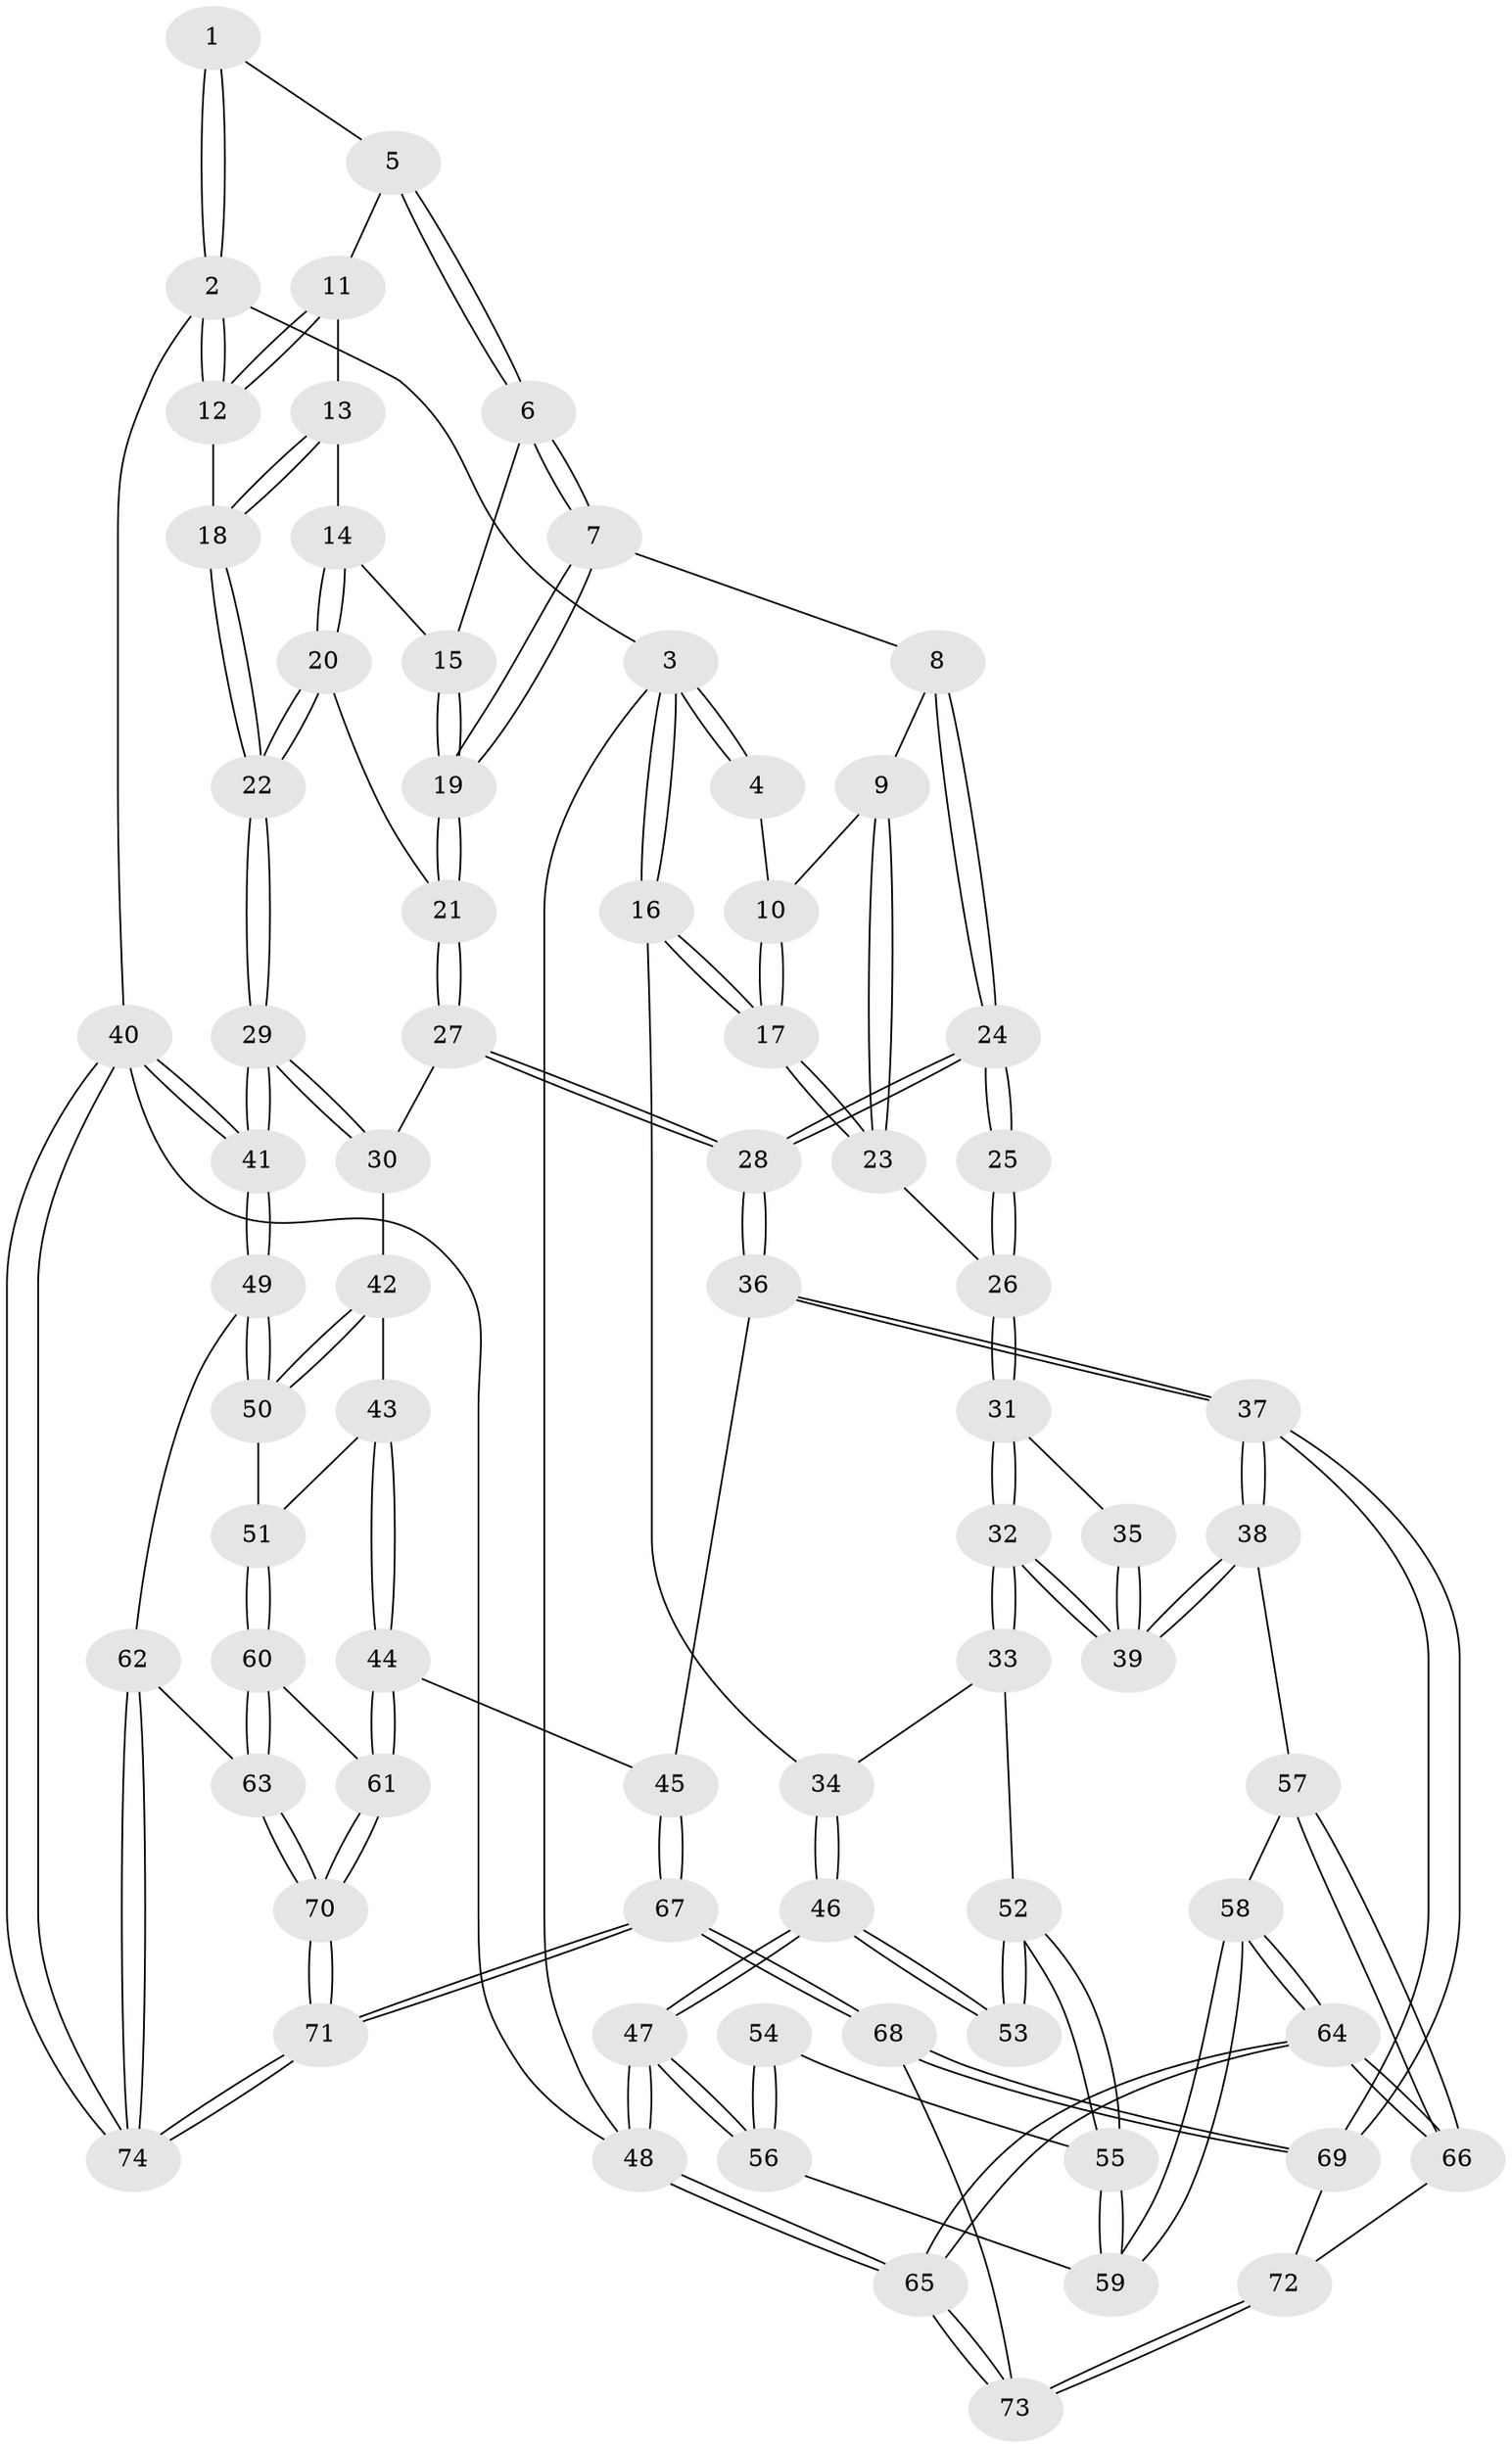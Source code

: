 // coarse degree distribution, {3: 0.045454545454545456, 5: 0.4318181818181818, 4: 0.3409090909090909, 6: 0.13636363636363635, 8: 0.022727272727272728, 9: 0.022727272727272728}
// Generated by graph-tools (version 1.1) at 2025/06/03/04/25 22:06:43]
// undirected, 74 vertices, 182 edges
graph export_dot {
graph [start="1"]
  node [color=gray90,style=filled];
  1 [pos="+0.5106724824606997+0"];
  2 [pos="+1+0"];
  3 [pos="+0+0"];
  4 [pos="+0.379825214065356+0"];
  5 [pos="+0.5333935358406694+0"];
  6 [pos="+0.5496916507363916+0.13300779918157807"];
  7 [pos="+0.49647887844795735+0.30534258161329964"];
  8 [pos="+0.4699647094178573+0.3280477715997188"];
  9 [pos="+0.41329629185840205+0.3271987163497498"];
  10 [pos="+0.28154458953584366+0.11192308149889718"];
  11 [pos="+0.738304105448806+0.11039373082989302"];
  12 [pos="+1+0"];
  13 [pos="+0.7822374159763085+0.20710592770958758"];
  14 [pos="+0.7761760887351498+0.2216896082919917"];
  15 [pos="+0.6517215593977531+0.21675771088585938"];
  16 [pos="+0+0.3457073249471225"];
  17 [pos="+0.05043773423128221+0.31511455867549076"];
  18 [pos="+1+0"];
  19 [pos="+0.6789170772606942+0.3686094246278923"];
  20 [pos="+0.7862955344210766+0.2957277269778599"];
  21 [pos="+0.7206563161348873+0.40464755666456637"];
  22 [pos="+1+0.30926174142397167"];
  23 [pos="+0.267887637468931+0.4072179277161967"];
  24 [pos="+0.5152912803777611+0.5322886263291419"];
  25 [pos="+0.39146506555124544+0.500249137531539"];
  26 [pos="+0.2712658886791037+0.4149794092375504"];
  27 [pos="+0.7317459776606519+0.46664456948936756"];
  28 [pos="+0.5641970722774732+0.5968497700130648"];
  29 [pos="+1+0.5354999210875432"];
  30 [pos="+0.9272082638952396+0.5399328492113937"];
  31 [pos="+0.2715900805771891+0.5939091312104648"];
  32 [pos="+0.2637415696153486+0.6488277675211616"];
  33 [pos="+0.23637295071018954+0.6492952894668182"];
  34 [pos="+0+0.37055189538572947"];
  35 [pos="+0.36872794771447504+0.532334446390458"];
  36 [pos="+0.5364339585460093+0.73587797278581"];
  37 [pos="+0.4212855006048995+0.7689023597919221"];
  38 [pos="+0.4198709468312325+0.7683678056242803"];
  39 [pos="+0.3553497027112774+0.715227174364095"];
  40 [pos="+1+1"];
  41 [pos="+1+0.759757213214956"];
  42 [pos="+0.8066827521683492+0.6818849019766811"];
  43 [pos="+0.7982420827416619+0.6897263237035279"];
  44 [pos="+0.5963030807259836+0.7576938656015192"];
  45 [pos="+0.539820663111797+0.7384335851619955"];
  46 [pos="+0+0.5117124717102348"];
  47 [pos="+0+0.9978777296192572"];
  48 [pos="+0+1"];
  49 [pos="+1+0.8065613295406292"];
  50 [pos="+0.9302656353856964+0.8047126312196765"];
  51 [pos="+0.8495219453730267+0.8100228960666433"];
  52 [pos="+0.16679670618561665+0.7027138332611076"];
  53 [pos="+0.013257997266361869+0.6660712428125656"];
  54 [pos="+0.028061272200697634+0.6977594958749532"];
  55 [pos="+0.12583745861344334+0.8116631239024801"];
  56 [pos="+0.02305418568928712+0.8563973178365977"];
  57 [pos="+0.17773761465713386+0.8484760330521709"];
  58 [pos="+0.14032108917796038+0.8507557827131359"];
  59 [pos="+0.12639723518471838+0.8395861740454378"];
  60 [pos="+0.7600966074039966+0.8599901884918609"];
  61 [pos="+0.7224770551988353+0.8600100870562163"];
  62 [pos="+0.8764050708062464+0.9457328426302037"];
  63 [pos="+0.8508101207034452+0.9362102790905897"];
  64 [pos="+0.14570706932296137+1"];
  65 [pos="+0+1"];
  66 [pos="+0.2593719590084379+0.9468168765662772"];
  67 [pos="+0.6099203296457711+1"];
  68 [pos="+0.4064979177120786+1"];
  69 [pos="+0.4099339618742251+0.8070924376462437"];
  70 [pos="+0.7175218480425629+1"];
  71 [pos="+0.6737510496415732+1"];
  72 [pos="+0.2732995148924569+0.9462080052760662"];
  73 [pos="+0.39111925437717304+1"];
  74 [pos="+0.9703952583163076+1"];
  1 -- 2;
  1 -- 2;
  1 -- 5;
  2 -- 3;
  2 -- 12;
  2 -- 12;
  2 -- 40;
  3 -- 4;
  3 -- 4;
  3 -- 16;
  3 -- 16;
  3 -- 48;
  4 -- 10;
  5 -- 6;
  5 -- 6;
  5 -- 11;
  6 -- 7;
  6 -- 7;
  6 -- 15;
  7 -- 8;
  7 -- 19;
  7 -- 19;
  8 -- 9;
  8 -- 24;
  8 -- 24;
  9 -- 10;
  9 -- 23;
  9 -- 23;
  10 -- 17;
  10 -- 17;
  11 -- 12;
  11 -- 12;
  11 -- 13;
  12 -- 18;
  13 -- 14;
  13 -- 18;
  13 -- 18;
  14 -- 15;
  14 -- 20;
  14 -- 20;
  15 -- 19;
  15 -- 19;
  16 -- 17;
  16 -- 17;
  16 -- 34;
  17 -- 23;
  17 -- 23;
  18 -- 22;
  18 -- 22;
  19 -- 21;
  19 -- 21;
  20 -- 21;
  20 -- 22;
  20 -- 22;
  21 -- 27;
  21 -- 27;
  22 -- 29;
  22 -- 29;
  23 -- 26;
  24 -- 25;
  24 -- 25;
  24 -- 28;
  24 -- 28;
  25 -- 26;
  25 -- 26;
  26 -- 31;
  26 -- 31;
  27 -- 28;
  27 -- 28;
  27 -- 30;
  28 -- 36;
  28 -- 36;
  29 -- 30;
  29 -- 30;
  29 -- 41;
  29 -- 41;
  30 -- 42;
  31 -- 32;
  31 -- 32;
  31 -- 35;
  32 -- 33;
  32 -- 33;
  32 -- 39;
  32 -- 39;
  33 -- 34;
  33 -- 52;
  34 -- 46;
  34 -- 46;
  35 -- 39;
  35 -- 39;
  36 -- 37;
  36 -- 37;
  36 -- 45;
  37 -- 38;
  37 -- 38;
  37 -- 69;
  37 -- 69;
  38 -- 39;
  38 -- 39;
  38 -- 57;
  40 -- 41;
  40 -- 41;
  40 -- 74;
  40 -- 74;
  40 -- 48;
  41 -- 49;
  41 -- 49;
  42 -- 43;
  42 -- 50;
  42 -- 50;
  43 -- 44;
  43 -- 44;
  43 -- 51;
  44 -- 45;
  44 -- 61;
  44 -- 61;
  45 -- 67;
  45 -- 67;
  46 -- 47;
  46 -- 47;
  46 -- 53;
  46 -- 53;
  47 -- 48;
  47 -- 48;
  47 -- 56;
  47 -- 56;
  48 -- 65;
  48 -- 65;
  49 -- 50;
  49 -- 50;
  49 -- 62;
  50 -- 51;
  51 -- 60;
  51 -- 60;
  52 -- 53;
  52 -- 53;
  52 -- 55;
  52 -- 55;
  54 -- 55;
  54 -- 56;
  54 -- 56;
  55 -- 59;
  55 -- 59;
  56 -- 59;
  57 -- 58;
  57 -- 66;
  57 -- 66;
  58 -- 59;
  58 -- 59;
  58 -- 64;
  58 -- 64;
  60 -- 61;
  60 -- 63;
  60 -- 63;
  61 -- 70;
  61 -- 70;
  62 -- 63;
  62 -- 74;
  62 -- 74;
  63 -- 70;
  63 -- 70;
  64 -- 65;
  64 -- 65;
  64 -- 66;
  64 -- 66;
  65 -- 73;
  65 -- 73;
  66 -- 72;
  67 -- 68;
  67 -- 68;
  67 -- 71;
  67 -- 71;
  68 -- 69;
  68 -- 69;
  68 -- 73;
  69 -- 72;
  70 -- 71;
  70 -- 71;
  71 -- 74;
  71 -- 74;
  72 -- 73;
  72 -- 73;
}
